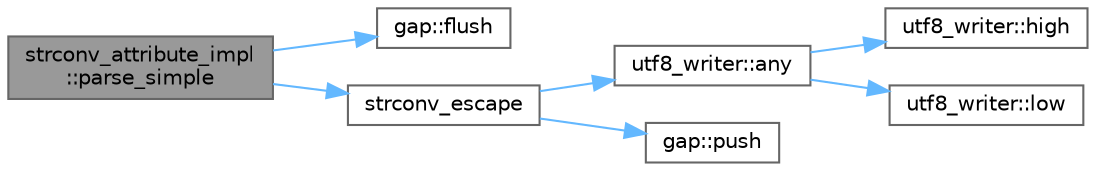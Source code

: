 digraph "strconv_attribute_impl::parse_simple"
{
 // INTERACTIVE_SVG=YES
 // LATEX_PDF_SIZE
  bgcolor="transparent";
  edge [fontname=Helvetica,fontsize=10,labelfontname=Helvetica,labelfontsize=10];
  node [fontname=Helvetica,fontsize=10,shape=box,height=0.2,width=0.4];
  rankdir="LR";
  Node1 [id="Node000001",label="strconv_attribute_impl\l::parse_simple",height=0.2,width=0.4,color="gray40", fillcolor="grey60", style="filled", fontcolor="black",tooltip=" "];
  Node1 -> Node2 [id="edge1_Node000001_Node000002",color="steelblue1",style="solid",tooltip=" "];
  Node2 [id="Node000002",label="gap::flush",height=0.2,width=0.4,color="grey40", fillcolor="white", style="filled",URL="$d6/d68/structgap.html#a7d5e84d56dbeef1310977fe1ecec5ded",tooltip=" "];
  Node1 -> Node3 [id="edge2_Node000001_Node000003",color="steelblue1",style="solid",tooltip=" "];
  Node3 [id="Node000003",label="strconv_escape",height=0.2,width=0.4,color="grey40", fillcolor="white", style="filled",URL="$db/d20/pugixml_8cpp.html#a40c873e554ea1bdeaa31ea5a32d4f6ca",tooltip=" "];
  Node3 -> Node4 [id="edge3_Node000003_Node000004",color="steelblue1",style="solid",tooltip=" "];
  Node4 [id="Node000004",label="utf8_writer::any",height=0.2,width=0.4,color="grey40", fillcolor="white", style="filled",URL="$dd/d5e/structutf8__writer.html#a288e9c5f3720b95ae6b77330ad38dd56",tooltip=" "];
  Node4 -> Node5 [id="edge4_Node000004_Node000005",color="steelblue1",style="solid",tooltip=" "];
  Node5 [id="Node000005",label="utf8_writer::high",height=0.2,width=0.4,color="grey40", fillcolor="white", style="filled",URL="$dd/d5e/structutf8__writer.html#ac03dfaf797d599afdf0be7def86ff9b9",tooltip=" "];
  Node4 -> Node6 [id="edge5_Node000004_Node000006",color="steelblue1",style="solid",tooltip=" "];
  Node6 [id="Node000006",label="utf8_writer::low",height=0.2,width=0.4,color="grey40", fillcolor="white", style="filled",URL="$dd/d5e/structutf8__writer.html#ac4ec52da6f37225ba4fde259bff2f86c",tooltip=" "];
  Node3 -> Node7 [id="edge6_Node000003_Node000007",color="steelblue1",style="solid",tooltip=" "];
  Node7 [id="Node000007",label="gap::push",height=0.2,width=0.4,color="grey40", fillcolor="white", style="filled",URL="$d6/d68/structgap.html#a9c0d0b12bc778c8439c8aec7747ab2b0",tooltip=" "];
}
